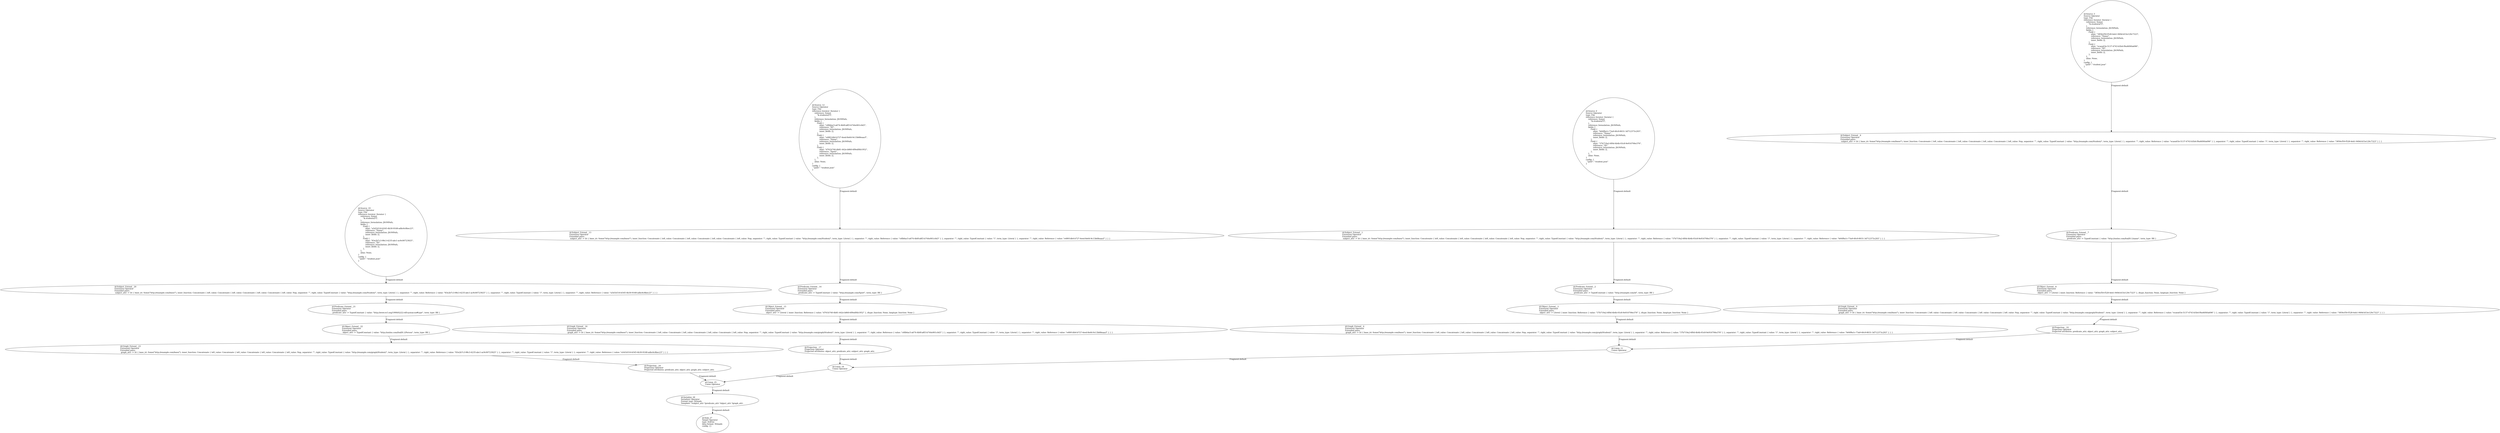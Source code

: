 digraph {
    0 [ label = "id:Source_0 \lSource Operator\ltype: File \lreference iterator: Iterator {\l    reference: Some(\l        \"$.students[*]\",\l    ),\l    reference_formulation: JSONPath,\l    fields: [\l        Field {\l            alias: \"b64f8a1c-73a9-40c9-8031-3d712373c293\",\l            reference: \"Name\",\l            reference_formulation: JSONPath,\l            inner_fields: [],\l        },\l        Field {\l            alias: \"37b719a2-6f0d-4b4b-93c8-9e916706e376\",\l            reference: \"ID\",\l            reference_formulation: JSONPath,\l            inner_fields: [],\l        },\l    ],\l    alias: None,\l} \lconfig: {\l  \"path\": \"student.json\"\l}\l             " ]
    1 [ label = "id:Subject_Extend__1 \lExtension Operator\lExtended pairs: \l subject_attr -> Iri { base_iri: Some(\"http://example.com/base/\"), inner_function: Concatenate { left_value: Concatenate { left_value: Concatenate { left_value: Concatenate { left_value: Nop, separator: \"\", right_value: TypedConstant { value: \"http://example.com/Student/\", term_type: Literal } }, separator: \"\", right_value: Reference { value: \"37b719a2-6f0d-4b4b-93c8-9e916706e376\" } }, separator: \"\", right_value: TypedConstant { value: \"/\", term_type: Literal } }, separator: \"\", right_value: Reference { value: \"b64f8a1c-73a9-40c9-8031-3d712373c293\" } } }" ]
    2 [ label = "id:Predicate_Extend__2 \lExtension Operator\lExtended pairs: \l predicate_attr -> TypedConstant { value: \"http://example.com/id\", term_type: IRI }" ]
    3 [ label = "id:Object_Extend__3 \lExtension Operator\lExtended pairs: \l object_attr -> Literal { inner_function: Reference { value: \"37b719a2-6f0d-4b4b-93c8-9e916706e376\" }, dtype_function: None, langtype_function: None }" ]
    4 [ label = "id:Graph_Extend__4 \lExtension Operator\lExtended pairs: \l graph_attr -> Iri { base_iri: Some(\"http://example.com/base/\"), inner_function: Concatenate { left_value: Concatenate { left_value: Concatenate { left_value: Concatenate { left_value: Nop, separator: \"\", right_value: TypedConstant { value: \"http://example.com/graph/Student/\", term_type: Literal } }, separator: \"\", right_value: Reference { value: \"37b719a2-6f0d-4b4b-93c8-9e916706e376\" } }, separator: \"\", right_value: TypedConstant { value: \"/\", term_type: Literal } }, separator: \"\", right_value: Reference { value: \"b64f8a1c-73a9-40c9-8031-3d712373c293\" } } }" ]
    5 [ label = "id:Source_5 \lSource Operator\ltype: File \lreference iterator: Iterator {\l    reference: Some(\l        \"$.students[*]\",\l    ),\l    reference_formulation: JSONPath,\l    fields: [\l        Field {\l            alias: \"3856cf50-f528-4eb1-949d-b53e129c7323\",\l            reference: \"Name\",\l            reference_formulation: JSONPath,\l            inner_fields: [],\l        },\l        Field {\l            alias: \"ecaea03e-5137-4743-b5b4-f9a46f40a696\",\l            reference: \"ID\",\l            reference_formulation: JSONPath,\l            inner_fields: [],\l        },\l    ],\l    alias: None,\l} \lconfig: {\l  \"path\": \"student.json\"\l}\l             " ]
    6 [ label = "id:Subject_Extend__6 \lExtension Operator\lExtended pairs: \l subject_attr -> Iri { base_iri: Some(\"http://example.com/base/\"), inner_function: Concatenate { left_value: Concatenate { left_value: Concatenate { left_value: Concatenate { left_value: Nop, separator: \"\", right_value: TypedConstant { value: \"http://example.com/Student/\", term_type: Literal } }, separator: \"\", right_value: Reference { value: \"ecaea03e-5137-4743-b5b4-f9a46f40a696\" } }, separator: \"\", right_value: TypedConstant { value: \"/\", term_type: Literal } }, separator: \"\", right_value: Reference { value: \"3856cf50-f528-4eb1-949d-b53e129c7323\" } } }" ]
    7 [ label = "id:Predicate_Extend__7 \lExtension Operator\lExtended pairs: \l predicate_attr -> TypedConstant { value: \"http://xmlns.com/foaf/0.1/name\", term_type: IRI }" ]
    8 [ label = "id:Object_Extend__8 \lExtension Operator\lExtended pairs: \l object_attr -> Literal { inner_function: Reference { value: \"3856cf50-f528-4eb1-949d-b53e129c7323\" }, dtype_function: None, langtype_function: None }" ]
    9 [ label = "id:Graph_Extend__9 \lExtension Operator\lExtended pairs: \l graph_attr -> Iri { base_iri: Some(\"http://example.com/base/\"), inner_function: Concatenate { left_value: Concatenate { left_value: Concatenate { left_value: Concatenate { left_value: Nop, separator: \"\", right_value: TypedConstant { value: \"http://example.com/graph/Student/\", term_type: Literal } }, separator: \"\", right_value: Reference { value: \"ecaea03e-5137-4743-b5b4-f9a46f40a696\" } }, separator: \"\", right_value: TypedConstant { value: \"/\", term_type: Literal } }, separator: \"\", right_value: Reference { value: \"3856cf50-f528-4eb1-949d-b53e129c7323\" } } }" ]
    10 [ label = "id:Projection__10 \lProjection Operator\lProjected attributes: predicate_attr, object_attr, graph_attr, subject_attr, " ]
    11 [ label = "id:Union_11 \lUnion Operator\l" ]
    12 [ label = "id:Source_12 \lSource Operator\ltype: File \lreference iterator: Iterator {\l    reference: Some(\l        \"$.students[*]\",\l    ),\l    reference_formulation: JSONPath,\l    fields: [\l        Field {\l            alias: \"c6fb6ac5-a674-4b0f-a8f3-b744e901c0d3\",\l            reference: \"ID\",\l            reference_formulation: JSONPath,\l            inner_fields: [],\l        },\l        Field {\l            alias: \"e4801db4-b727-4eed-8e64-9c13b68eaacf\",\l            reference: \"Name\",\l            reference_formulation: JSONPath,\l            inner_fields: [],\l        },\l        Field {\l            alias: \"d761b740-4b81-442e-b860-6f9edf4b1952\",\l            reference: \"Sport\",\l            reference_formulation: JSONPath,\l            inner_fields: [],\l        },\l    ],\l    alias: None,\l} \lconfig: {\l  \"path\": \"student.json\"\l}\l             " ]
    13 [ label = "id:Subject_Extend__13 \lExtension Operator\lExtended pairs: \l subject_attr -> Iri { base_iri: Some(\"http://example.com/base/\"), inner_function: Concatenate { left_value: Concatenate { left_value: Concatenate { left_value: Concatenate { left_value: Nop, separator: \"\", right_value: TypedConstant { value: \"http://example.com/Student/\", term_type: Literal } }, separator: \"\", right_value: Reference { value: \"c6fb6ac5-a674-4b0f-a8f3-b744e901c0d3\" } }, separator: \"\", right_value: TypedConstant { value: \"/\", term_type: Literal } }, separator: \"\", right_value: Reference { value: \"e4801db4-b727-4eed-8e64-9c13b68eaacf\" } } }" ]
    14 [ label = "id:Predicate_Extend__14 \lExtension Operator\lExtended pairs: \l predicate_attr -> TypedConstant { value: \"http://example.com/Sport\", term_type: IRI }" ]
    15 [ label = "id:Object_Extend__15 \lExtension Operator\lExtended pairs: \l object_attr -> Literal { inner_function: Reference { value: \"d761b740-4b81-442e-b860-6f9edf4b1952\" }, dtype_function: None, langtype_function: None }" ]
    16 [ label = "id:Graph_Extend__16 \lExtension Operator\lExtended pairs: \l graph_attr -> Iri { base_iri: Some(\"http://example.com/base/\"), inner_function: Concatenate { left_value: Concatenate { left_value: Concatenate { left_value: Concatenate { left_value: Nop, separator: \"\", right_value: TypedConstant { value: \"http://example.com/graph/Student/\", term_type: Literal } }, separator: \"\", right_value: Reference { value: \"c6fb6ac5-a674-4b0f-a8f3-b744e901c0d3\" } }, separator: \"\", right_value: TypedConstant { value: \"/\", term_type: Literal } }, separator: \"\", right_value: Reference { value: \"e4801db4-b727-4eed-8e64-9c13b68eaacf\" } } }" ]
    17 [ label = "id:Projection__17 \lProjection Operator\lProjected attributes: object_attr, predicate_attr, subject_attr, graph_attr, " ]
    18 [ label = "id:Union_18 \lUnion Operator\l" ]
    19 [ label = "id:Source_19 \lSource Operator\ltype: File \lreference iterator: Iterator {\l    reference: Some(\l        \"$.students[*]\",\l    ),\l    reference_formulation: JSONPath,\l    fields: [\l        Field {\l            alias: \"a5d1b516-b545-4b30-9168-adbc6c8bec23\",\l            reference: \"Name\",\l            reference_formulation: JSONPath,\l            inner_fields: [],\l        },\l        Field {\l            alias: \"83e2b7c3-98c3-4235-abc1-ac9c00723925\",\l            reference: \"ID\",\l            reference_formulation: JSONPath,\l            inner_fields: [],\l        },\l    ],\l    alias: None,\l} \lconfig: {\l  \"path\": \"student.json\"\l}\l             " ]
    20 [ label = "id:Subject_Extend__20 \lExtension Operator\lExtended pairs: \l subject_attr -> Iri { base_iri: Some(\"http://example.com/base/\"), inner_function: Concatenate { left_value: Concatenate { left_value: Concatenate { left_value: Concatenate { left_value: Nop, separator: \"\", right_value: TypedConstant { value: \"http://example.com/Student/\", term_type: Literal } }, separator: \"\", right_value: Reference { value: \"83e2b7c3-98c3-4235-abc1-ac9c00723925\" } }, separator: \"\", right_value: TypedConstant { value: \"/\", term_type: Literal } }, separator: \"\", right_value: Reference { value: \"a5d1b516-b545-4b30-9168-adbc6c8bec23\" } } }" ]
    21 [ label = "id:Predicate_Extend__21 \lExtension Operator\lExtended pairs: \l predicate_attr -> TypedConstant { value: \"http://www.w3.org/1999/02/22-rdf-syntax-ns#type\", term_type: IRI }" ]
    22 [ label = "id:Object_Extend__22 \lExtension Operator\lExtended pairs: \l object_attr -> TypedConstant { value: \"http://xmlns.com/foaf/0.1/Person\", term_type: IRI }" ]
    23 [ label = "id:Graph_Extend__23 \lExtension Operator\lExtended pairs: \l graph_attr -> Iri { base_iri: Some(\"http://example.com/base/\"), inner_function: Concatenate { left_value: Concatenate { left_value: Concatenate { left_value: Concatenate { left_value: Nop, separator: \"\", right_value: TypedConstant { value: \"http://example.com/graph/Student/\", term_type: Literal } }, separator: \"\", right_value: Reference { value: \"83e2b7c3-98c3-4235-abc1-ac9c00723925\" } }, separator: \"\", right_value: TypedConstant { value: \"/\", term_type: Literal } }, separator: \"\", right_value: Reference { value: \"a5d1b516-b545-4b30-9168-adbc6c8bec23\" } } }" ]
    24 [ label = "id:Projection__24 \lProjection Operator\lProjected attributes: predicate_attr, object_attr, graph_attr, subject_attr, " ]
    25 [ label = "id:Union_25 \lUnion Operator\l" ]
    26 [ label = "id:Serialize_26 \lSerializer Operator\lFormat type: NQuads\lTemplate: ?subject_attr ?predicate_attr ?object_attr ?graph_attr ." ]
    27 [ label = "id:Sink_27 \lTarget Operator\ltype: StdOut \ldata format: NQuads \lconfig: {}\l             " ]
    0 -> 1 [ label = "Fragment:default" ]
    1 -> 2 [ label = "Fragment:default" ]
    2 -> 3 [ label = "Fragment:default" ]
    3 -> 4 [ label = "Fragment:default" ]
    5 -> 6 [ label = "Fragment:default" ]
    6 -> 7 [ label = "Fragment:default" ]
    7 -> 8 [ label = "Fragment:default" ]
    8 -> 9 [ label = "Fragment:default" ]
    9 -> 10 [ label = "Fragment:default" ]
    4 -> 11 [ label = "Fragment:default" ]
    10 -> 11 [ label = "Fragment:default" ]
    12 -> 13 [ label = "Fragment:default" ]
    13 -> 14 [ label = "Fragment:default" ]
    14 -> 15 [ label = "Fragment:default" ]
    15 -> 16 [ label = "Fragment:default" ]
    16 -> 17 [ label = "Fragment:default" ]
    11 -> 18 [ label = "Fragment:default" ]
    17 -> 18 [ label = "Fragment:default" ]
    19 -> 20 [ label = "Fragment:default" ]
    20 -> 21 [ label = "Fragment:default" ]
    21 -> 22 [ label = "Fragment:default" ]
    22 -> 23 [ label = "Fragment:default" ]
    23 -> 24 [ label = "Fragment:default" ]
    18 -> 25 [ label = "Fragment:default" ]
    24 -> 25 [ label = "Fragment:default" ]
    25 -> 26 [ label = "Fragment:default" ]
    26 -> 27 [ label = "Fragment:default" ]
}

